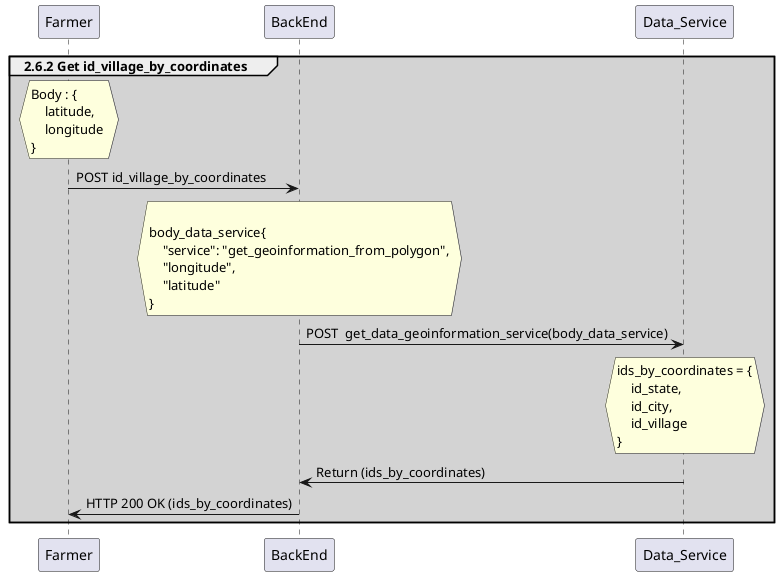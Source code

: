@startuml

'Notas'
group #LightGray 2.6.2 Get id_village_by_coordinates


    hnote over Farmer
        Body : {
            latitude,
            longitude 
        }
    end note

    Farmer -> BackEnd: POST id_village_by_coordinates
    
    hnote over BackEnd

        body_data_service{
            "service": "get_geoinformation_from_polygon",
            "longitude", 
            "latitude"
        }
    endnote


    BackEnd -> Data_Service:  POST  get_data_geoinformation_service(body_data_service)

    hnote over Data_Service
        ids_by_coordinates = {
            id_state,
            id_city,
            id_village
        }
    endnote

    Data_Service -> BackEnd: Return (ids_by_coordinates)



    BackEnd -> Farmer: HTTP 200 OK (ids_by_coordinates)

end group
@enduml